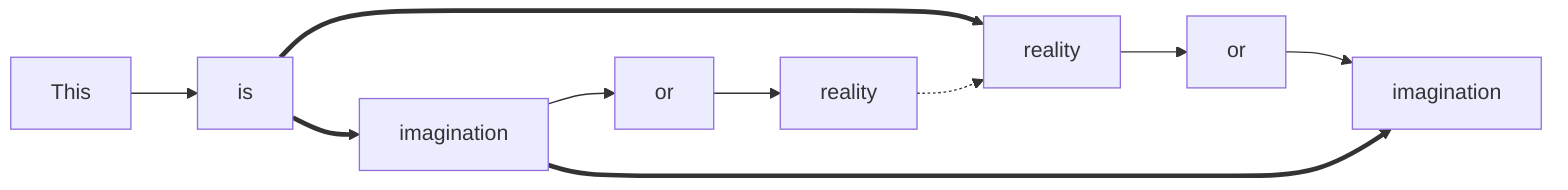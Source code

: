 graph LR;

This["This"];
is["is"];
This --> is;
i1["imagination"];
is ==> i1;
o1["or"];
i1 --> o1;
r1["reality"];
o1 --> r1;
r2["reality"];
is ==> r2;
o2["or"];
r2 --> o2;
i2["imagination"];
o2 --> i2;
i1 ==>i2;
r1 .->r2;